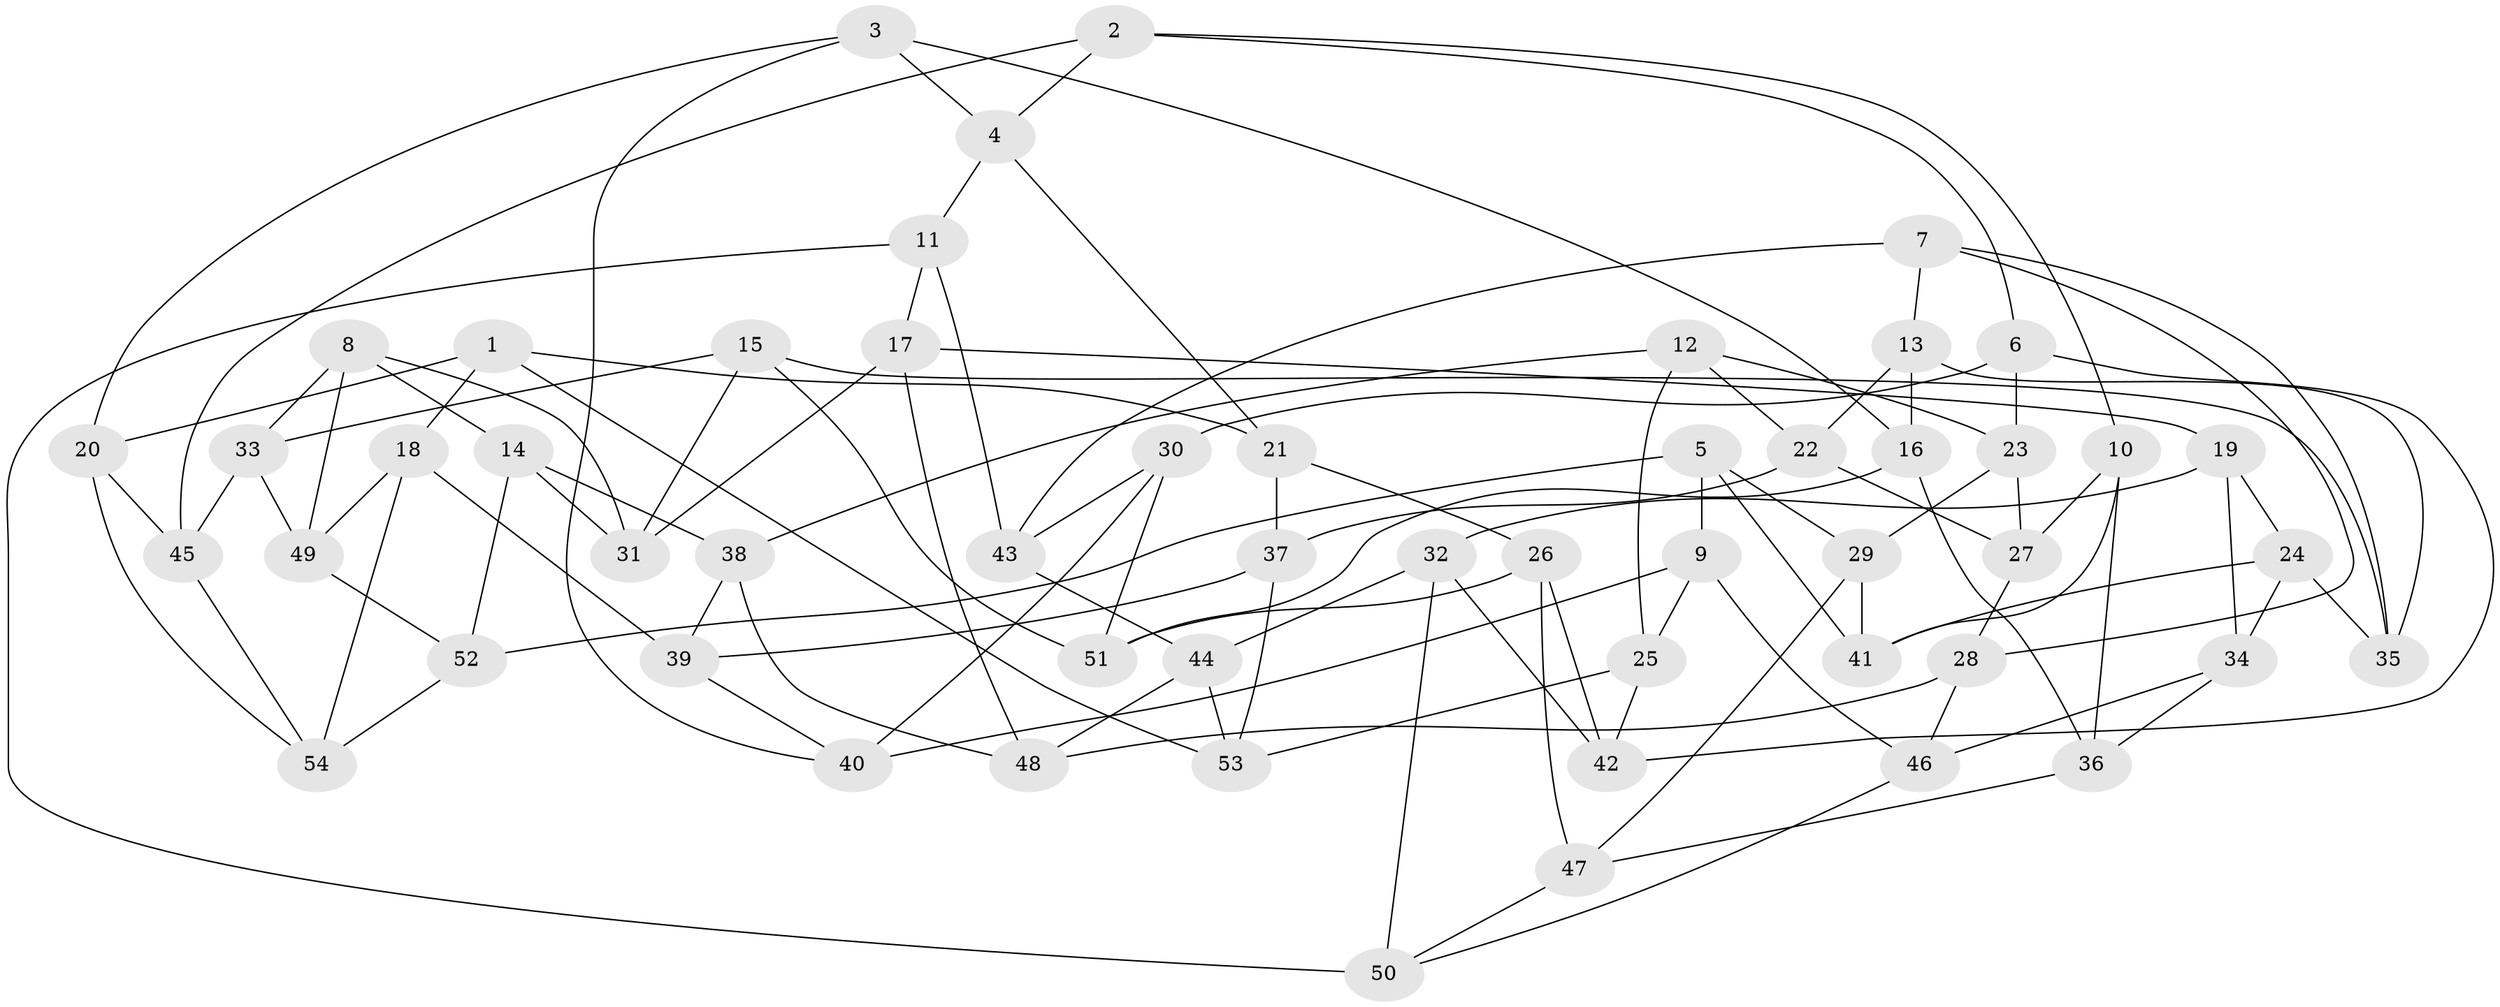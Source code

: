 // coarse degree distribution, {6: 0.43243243243243246, 4: 0.5135135135135135, 5: 0.02702702702702703, 3: 0.02702702702702703}
// Generated by graph-tools (version 1.1) at 2025/24/03/03/25 07:24:25]
// undirected, 54 vertices, 108 edges
graph export_dot {
graph [start="1"]
  node [color=gray90,style=filled];
  1;
  2;
  3;
  4;
  5;
  6;
  7;
  8;
  9;
  10;
  11;
  12;
  13;
  14;
  15;
  16;
  17;
  18;
  19;
  20;
  21;
  22;
  23;
  24;
  25;
  26;
  27;
  28;
  29;
  30;
  31;
  32;
  33;
  34;
  35;
  36;
  37;
  38;
  39;
  40;
  41;
  42;
  43;
  44;
  45;
  46;
  47;
  48;
  49;
  50;
  51;
  52;
  53;
  54;
  1 -- 21;
  1 -- 20;
  1 -- 18;
  1 -- 53;
  2 -- 45;
  2 -- 10;
  2 -- 6;
  2 -- 4;
  3 -- 20;
  3 -- 40;
  3 -- 4;
  3 -- 16;
  4 -- 21;
  4 -- 11;
  5 -- 52;
  5 -- 41;
  5 -- 9;
  5 -- 29;
  6 -- 23;
  6 -- 30;
  6 -- 42;
  7 -- 43;
  7 -- 28;
  7 -- 35;
  7 -- 13;
  8 -- 14;
  8 -- 31;
  8 -- 49;
  8 -- 33;
  9 -- 25;
  9 -- 46;
  9 -- 40;
  10 -- 41;
  10 -- 36;
  10 -- 27;
  11 -- 43;
  11 -- 50;
  11 -- 17;
  12 -- 38;
  12 -- 23;
  12 -- 25;
  12 -- 22;
  13 -- 35;
  13 -- 22;
  13 -- 16;
  14 -- 38;
  14 -- 52;
  14 -- 31;
  15 -- 51;
  15 -- 31;
  15 -- 33;
  15 -- 35;
  16 -- 36;
  16 -- 51;
  17 -- 19;
  17 -- 48;
  17 -- 31;
  18 -- 39;
  18 -- 49;
  18 -- 54;
  19 -- 34;
  19 -- 32;
  19 -- 24;
  20 -- 45;
  20 -- 54;
  21 -- 37;
  21 -- 26;
  22 -- 27;
  22 -- 37;
  23 -- 27;
  23 -- 29;
  24 -- 41;
  24 -- 35;
  24 -- 34;
  25 -- 53;
  25 -- 42;
  26 -- 42;
  26 -- 51;
  26 -- 47;
  27 -- 28;
  28 -- 48;
  28 -- 46;
  29 -- 47;
  29 -- 41;
  30 -- 40;
  30 -- 43;
  30 -- 51;
  32 -- 42;
  32 -- 44;
  32 -- 50;
  33 -- 49;
  33 -- 45;
  34 -- 46;
  34 -- 36;
  36 -- 47;
  37 -- 53;
  37 -- 39;
  38 -- 48;
  38 -- 39;
  39 -- 40;
  43 -- 44;
  44 -- 48;
  44 -- 53;
  45 -- 54;
  46 -- 50;
  47 -- 50;
  49 -- 52;
  52 -- 54;
}
